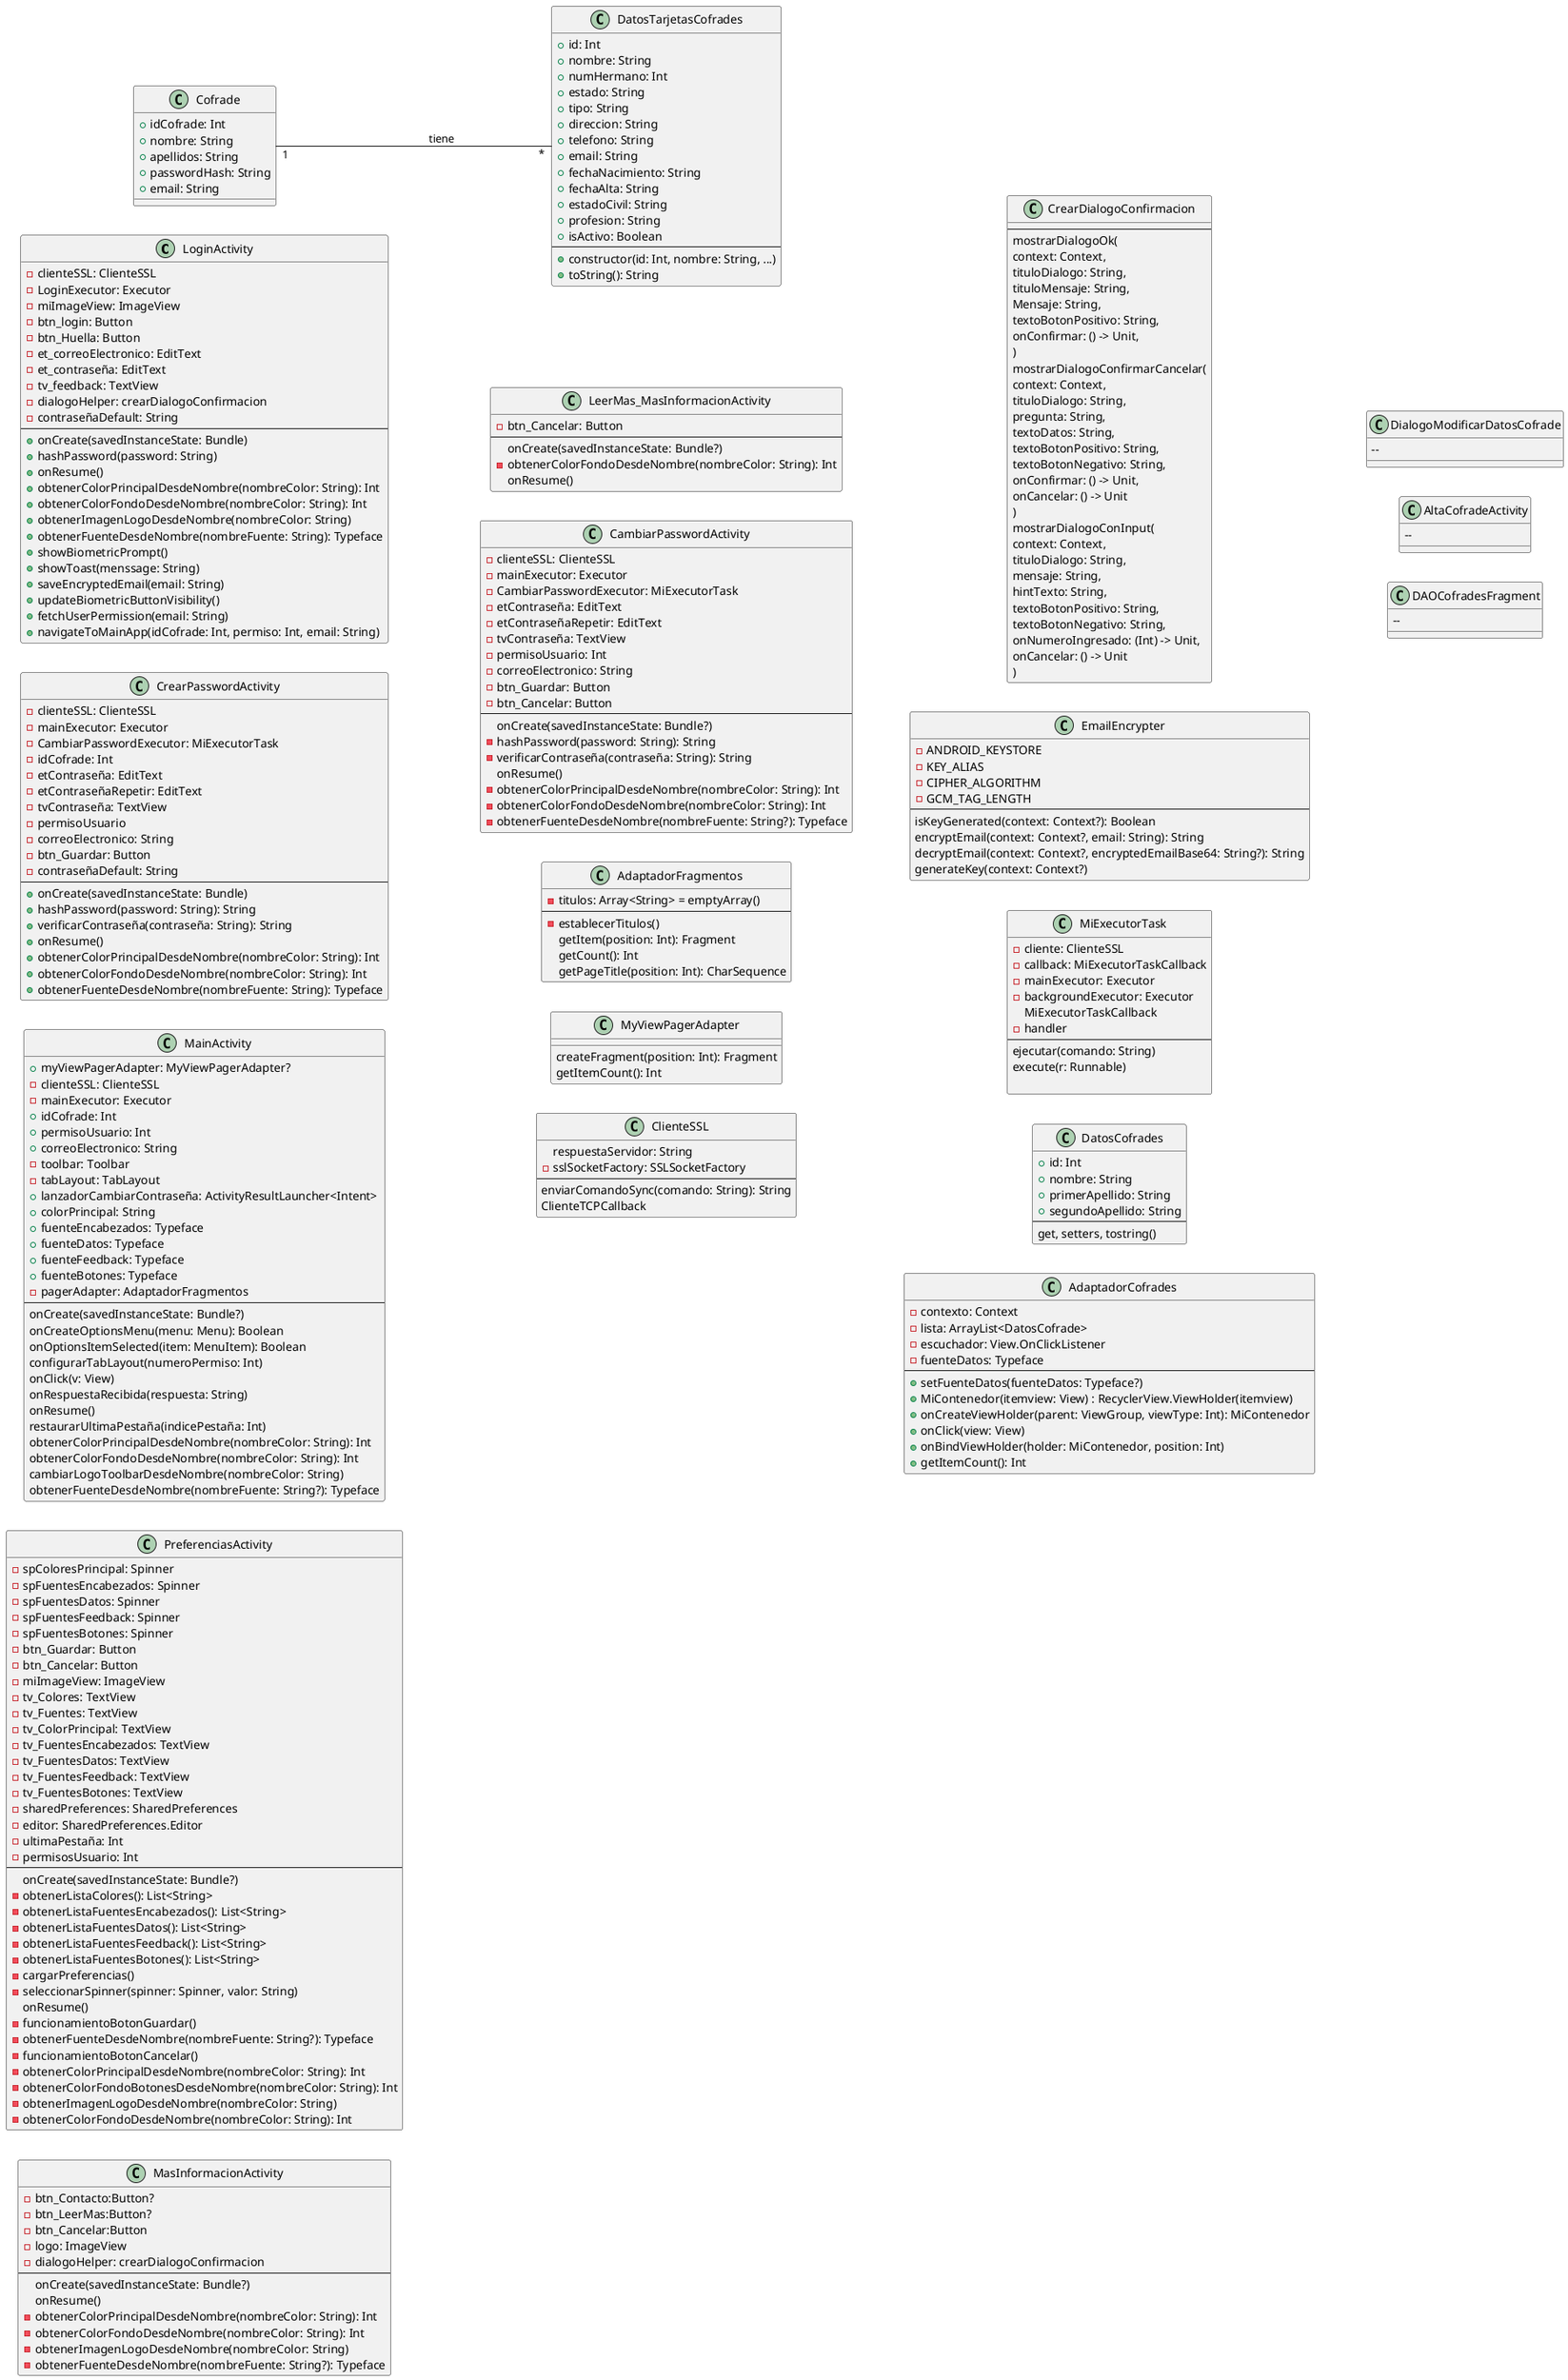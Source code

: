 @startuml
' Configuración opcional para la dirección del diagrama
top to bottom direction

' Definición de la clase DatosTarjetasCofrades
' Los campos (atributos) se definen con un signo (+ para público, - para privado, # para protegido)
' Puedes poner el tipo de dato después de dos puntos (:)
' Los métodos (funciones) se definen también con un signo y paréntesis para los argumentos

' ********      A P P  *****************
class LoginActivity{
    - clienteSSL: ClienteSSL
    - LoginExecutor: Executor
    - miImageView: ImageView
    - btn_login: Button
    - btn_Huella: Button
    - et_correoElectronico: EditText
    - et_contraseña: EditText
    - tv_feedback: TextView
    - dialogoHelper: crearDialogoConfirmacion
    - contraseñaDefault: String
    --
    + onCreate(savedInstanceState: Bundle)
    + hashPassword(password: String)
    + onResume()
    + obtenerColorPrincipalDesdeNombre(nombreColor: String): Int
    + obtenerColorFondoDesdeNombre(nombreColor: String): Int
    + obtenerImagenLogoDesdeNombre(nombreColor: String)
    + obtenerFuenteDesdeNombre(nombreFuente: String): Typeface
    + showBiometricPrompt()
    + showToast(menssage: String)
    + saveEncryptedEmail(email: String)
    + updateBiometricButtonVisibility()
    + fetchUserPermission(email: String)
    + navigateToMainApp(idCofrade: Int, permiso: Int, email: String)
}

class CrearPasswordActivity{
    - clienteSSL: ClienteSSL
    - mainExecutor: Executor
    - CambiarPasswordExecutor: MiExecutorTask
    - idCofrade: Int
    - etContraseña: EditText
    - etContraseñaRepetir: EditText
    - tvContraseña: TextView
    - permisoUsuario
    - correoElectronico: String
    - btn_Guardar: Button
    - contraseñaDefault: String
    --
    + onCreate(savedInstanceState: Bundle)
    + hashPassword(password: String): String
    + verificarContraseña(contraseña: String): String
    + onResume()
    + obtenerColorPrincipalDesdeNombre(nombreColor: String): Int
    + obtenerColorFondoDesdeNombre(nombreColor: String): Int
    + obtenerFuenteDesdeNombre(nombreFuente: String): Typeface
}

class MainActivity{
    + myViewPagerAdapter: MyViewPagerAdapter?
    - clienteSSL: ClienteSSL
    - mainExecutor: Executor
    + idCofrade: Int
    + permisoUsuario: Int
    + correoElectronico: String
    - toolbar: Toolbar
    - tabLayout: TabLayout
    + lanzadorCambiarContraseña: ActivityResultLauncher<Intent>
    + colorPrincipal: String
    + fuenteEncabezados: Typeface
    + fuenteDatos: Typeface
    + fuenteFeedback: Typeface
    + fuenteBotones: Typeface
    - pagerAdapter: AdaptadorFragmentos
    --
    onCreate(savedInstanceState: Bundle?)
    onCreateOptionsMenu(menu: Menu): Boolean
    onOptionsItemSelected(item: MenuItem): Boolean
    configurarTabLayout(numeroPermiso: Int)
    onClick(v: View)
    onRespuestaRecibida(respuesta: String)
    onResume()
    restaurarUltimaPestaña(indicePestaña: Int)
    obtenerColorPrincipalDesdeNombre(nombreColor: String): Int
    obtenerColorFondoDesdeNombre(nombreColor: String): Int
    cambiarLogoToolbarDesdeNombre(nombreColor: String)
    obtenerFuenteDesdeNombre(nombreFuente: String?): Typeface
}

class PreferenciasActivity{
    - spColoresPrincipal: Spinner
    - spFuentesEncabezados: Spinner
    - spFuentesDatos: Spinner
    - spFuentesFeedback: Spinner
    - spFuentesBotones: Spinner
    - btn_Guardar: Button
    - btn_Cancelar: Button
    - miImageView: ImageView
    - tv_Colores: TextView
    - tv_Fuentes: TextView
    - tv_ColorPrincipal: TextView
    - tv_FuentesEncabezados: TextView
    - tv_FuentesDatos: TextView
    - tv_FuentesFeedback: TextView
    - tv_FuentesBotones: TextView
    - sharedPreferences: SharedPreferences
    - editor: SharedPreferences.Editor
    - ultimaPestaña: Int
    - permisosUsuario: Int
    --
    onCreate(savedInstanceState: Bundle?)
    - obtenerListaColores(): List<String>
    - obtenerListaFuentesEncabezados(): List<String>
    - obtenerListaFuentesDatos(): List<String>
    - obtenerListaFuentesFeedback(): List<String>
    - obtenerListaFuentesBotones(): List<String>
    - cargarPreferencias()
    - seleccionarSpinner(spinner: Spinner, valor: String)
    onResume()
    - funcionamientoBotonGuardar()
    - obtenerFuenteDesdeNombre(nombreFuente: String?): Typeface
    - funcionamientoBotonCancelar()
    - obtenerColorPrincipalDesdeNombre(nombreColor: String): Int
    - obtenerColorFondoBotonesDesdeNombre(nombreColor: String): Int
    - obtenerImagenLogoDesdeNombre(nombreColor: String)
    - obtenerColorFondoDesdeNombre(nombreColor: String): Int
}

class MasInformacionActivity{
    - btn_Contacto:Button?
    - btn_LeerMas:Button?
    - btn_Cancelar:Button
    - logo: ImageView
    - dialogoHelper: crearDialogoConfirmacion
    --
    onCreate(savedInstanceState: Bundle?)
    onResume()
    - obtenerColorPrincipalDesdeNombre(nombreColor: String): Int
    - obtenerColorFondoDesdeNombre(nombreColor: String): Int
    - obtenerImagenLogoDesdeNombre(nombreColor: String)
    - obtenerFuenteDesdeNombre(nombreFuente: String?): Typeface
}

class LeerMas_MasInformacionActivity{
    - btn_Cancelar: Button
    --
    onCreate(savedInstanceState: Bundle?)
    - obtenerColorFondoDesdeNombre(nombreColor: String): Int
    onResume()
}

class CambiarPasswordActivity{
    - clienteSSL: ClienteSSL
    - mainExecutor: Executor
    - CambiarPasswordExecutor: MiExecutorTask
    - etContraseña: EditText
    - etContraseñaRepetir: EditText
    - tvContraseña: TextView
    - permisoUsuario: Int
    - correoElectronico: String
    - btn_Guardar: Button
    - btn_Cancelar: Button
    --
    onCreate(savedInstanceState: Bundle?)
    - hashPassword(password: String): String
    - verificarContraseña(contraseña: String): String
    onResume()
    - obtenerColorPrincipalDesdeNombre(nombreColor: String): Int
    - obtenerColorFondoDesdeNombre(nombreColor: String): Int
    - obtenerFuenteDesdeNombre(nombreFuente: String?): Typeface
}

class AdaptadorFragmentos{
    - titulos: Array<String> = emptyArray()
    --
    - establecerTitulos()
    getItem(position: Int): Fragment
    getCount(): Int
    getPageTitle(position: Int): CharSequence
}

class MyViewPagerAdapter{
    createFragment(position: Int): Fragment
    getItemCount(): Int
}

class ClienteSSL{
    respuestaServidor: String
    - sslSocketFactory: SSLSocketFactory
    --
    enviarComandoSync(comando: String): String
    ClienteTCPCallback
}

class CrearDialogoConfirmacion{
    --
    mostrarDialogoOk(
            context: Context,
            tituloDialogo: String,
            tituloMensaje: String,
            Mensaje: String,
            textoBotonPositivo: String,
            onConfirmar: () -> Unit,
        )
    mostrarDialogoConfirmarCancelar(
            context: Context,
            tituloDialogo: String,
            pregunta: String,
            textoDatos: String,
            textoBotonPositivo: String,
            textoBotonNegativo: String,
            onConfirmar: () -> Unit,
            onCancelar: () -> Unit
        )
    mostrarDialogoConInput(
            context: Context,
            tituloDialogo: String,
            mensaje: String,
            hintTexto: String,
            textoBotonPositivo: String,
            textoBotonNegativo: String,
            onNumeroIngresado: (Int) -> Unit,
            onCancelar: () -> Unit
        )
}

class EmailEncrypter{
    - ANDROID_KEYSTORE
    - KEY_ALIAS
    - CIPHER_ALGORITHM
    - GCM_TAG_LENGTH
    --
    isKeyGenerated(context: Context?): Boolean
    encryptEmail(context: Context?, email: String): String
    decryptEmail(context: Context?, encryptedEmailBase64: String?): String
    generateKey(context: Context?)
}

class MiExecutorTask{
     - cliente: ClienteSSL
     - callback: MiExecutorTaskCallback
     - mainExecutor: Executor
     - backgroundExecutor: Executor
     MiExecutorTaskCallback
     - handler
    --
     ejecutar(comando: String)
     execute(r: Runnable)

}

'top to bottom direction
' * * * * * * * * *     C O F R A D E     * * * * * * * * * *

class DatosCofrades{
    + id: Int
    + nombre: String
    + primerApellido: String
    + segundoApellido: String
    --
    get, setters, tostring()
}

class AdaptadorCofrades{
    - contexto: Context
    - lista: ArrayList<DatosCofrade>
    - escuchador: View.OnClickListener
    - fuenteDatos: Typeface
    --
    + setFuenteDatos(fuenteDatos: Typeface?)
    + MiContenedor(itemview: View) : RecyclerView.ViewHolder(itemview)
    + onCreateViewHolder(parent: ViewGroup, viewType: Int): MiContenedor
    + onClick(view: View)
    + onBindViewHolder(holder: MiContenedor, position: Int)
    + getItemCount(): Int
}

class DialogoModificarDatosCofrade{

    --
}

class AltaCofradeActivity{

    --
}

class DAOCofradesFragment{

    --
}


class DatosTarjetasCofrades {
    + id: Int
    + nombre: String
    + numHermano: Int
    + estado: String
    + tipo: String
    + direccion: String
    + telefono: String
    + email: String
    + fechaNacimiento: String
    + fechaAlta: String
    + estadoCivil: String
    + profesion: String
    + isActivo: Boolean
    --
    + constructor(id: Int, nombre: String, ...)
    + toString(): String
}
 class Cofrade {
    + idCofrade: Int
    + nombre: String
    + apellidos: String
    + passwordHash: String
    + email: String
 }

 Cofrade "1" -- "*" DatosTarjetasCofrades : "tiene"

left to right direction

@enduml
